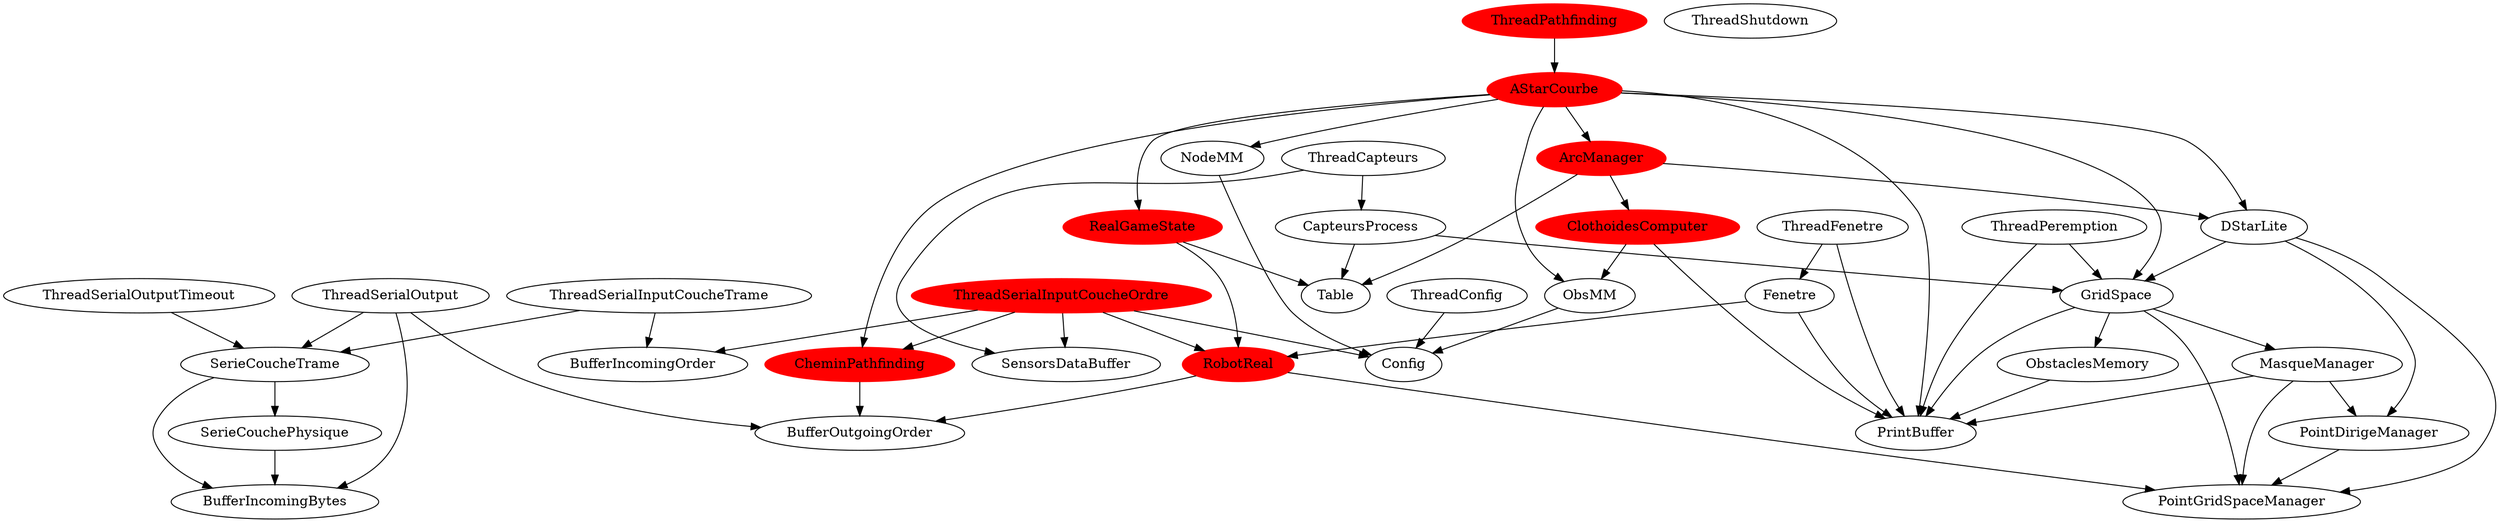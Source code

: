 digraph dependancesJava {
PrintBuffer;
ThreadCapteurs;
SensorsDataBuffer;
ThreadCapteurs -> SensorsDataBuffer;
CapteursProcess;
ThreadCapteurs -> CapteursProcess;
GridSpace;
CapteursProcess -> GridSpace;
PrintBuffer;
ObstaclesMemory -> PrintBuffer;
ObstaclesMemory;
GridSpace -> ObstaclesMemory;
PointGridSpaceManager;
GridSpace -> PointGridSpaceManager;
PrintBuffer;
GridSpace -> PrintBuffer;
MasqueManager;
GridSpace -> MasqueManager;
PointGridSpaceManager;
MasqueManager -> PointGridSpaceManager;
PointDirigeManager;
MasqueManager -> PointDirigeManager;
PointGridSpaceManager;
PointDirigeManager -> PointGridSpaceManager;
PrintBuffer;
MasqueManager -> PrintBuffer;
Table;
CapteursProcess -> Table;
ThreadConfig;
Config;
ThreadConfig -> Config;
ThreadPathfinding [color=red, style=filled];
AStarCourbe [color=red, style=filled];
ThreadPathfinding -> AStarCourbe;
DStarLite;
AStarCourbe -> DStarLite;
GridSpace;
DStarLite -> GridSpace;
PointGridSpaceManager;
DStarLite -> PointGridSpaceManager;
PointDirigeManager;
DStarLite -> PointDirigeManager;
ArcManager [color=red, style=filled];
AStarCourbe -> ArcManager;
DStarLite;
ArcManager -> DStarLite;
ClothoidesComputer [color=red, style=filled];
ArcManager -> ClothoidesComputer;
ObsMM;
ClothoidesComputer -> ObsMM;
Config;
ObsMM -> Config;
PrintBuffer;
ClothoidesComputer -> PrintBuffer;
Table;
ArcManager -> Table;
RealGameState [color=red, style=filled];
AStarCourbe -> RealGameState;
RobotReal [color=red, style=filled];
RealGameState -> RobotReal;
BufferOutgoingOrder;
RobotReal -> BufferOutgoingOrder;
PointGridSpaceManager;
RobotReal -> PointGridSpaceManager;
Table;
RealGameState -> Table;
CheminPathfinding [color=red, style=filled];
AStarCourbe -> CheminPathfinding;
BufferOutgoingOrder;
CheminPathfinding -> BufferOutgoingOrder;
NodeMM;
AStarCourbe -> NodeMM;
Config;
NodeMM -> Config;
GridSpace;
AStarCourbe -> GridSpace;
ObsMM;
AStarCourbe -> ObsMM;
PrintBuffer;
AStarCourbe -> PrintBuffer;
ThreadPeremption;
GridSpace;
ThreadPeremption -> GridSpace;
PrintBuffer;
ThreadPeremption -> PrintBuffer;
ThreadFenetre;
Fenetre;
ThreadFenetre -> Fenetre;
RobotReal [color=red, style=filled];
Fenetre -> RobotReal;
PrintBuffer;
Fenetre -> PrintBuffer;
PrintBuffer;
ThreadFenetre -> PrintBuffer;
ThreadSerialInputCoucheOrdre [color=red, style=filled];
Config;
ThreadSerialInputCoucheOrdre -> Config;
BufferIncomingOrder;
ThreadSerialInputCoucheOrdre -> BufferIncomingOrder;
SensorsDataBuffer;
ThreadSerialInputCoucheOrdre -> SensorsDataBuffer;
RobotReal [color=red, style=filled];
ThreadSerialInputCoucheOrdre -> RobotReal;
CheminPathfinding [color=red, style=filled];
ThreadSerialInputCoucheOrdre -> CheminPathfinding;
ThreadSerialInputCoucheTrame;
SerieCoucheTrame;
ThreadSerialInputCoucheTrame -> SerieCoucheTrame;
SerieCouchePhysique;
SerieCoucheTrame -> SerieCouchePhysique;
BufferIncomingBytes;
SerieCouchePhysique -> BufferIncomingBytes;
BufferIncomingBytes;
SerieCoucheTrame -> BufferIncomingBytes;
BufferIncomingOrder;
ThreadSerialInputCoucheTrame -> BufferIncomingOrder;
ThreadSerialOutput;
SerieCoucheTrame;
ThreadSerialOutput -> SerieCoucheTrame;
BufferOutgoingOrder;
ThreadSerialOutput -> BufferOutgoingOrder;
BufferIncomingBytes;
ThreadSerialOutput -> BufferIncomingBytes;
ThreadSerialOutputTimeout;
SerieCoucheTrame;
ThreadSerialOutputTimeout -> SerieCoucheTrame;
ThreadShutdown;
Config;
Table;
AStarCourbe [color=red, style=filled];
Fenetre;
ThreadShutdown;
ThreadCapteurs;
ThreadConfig;
ThreadPathfinding [color=red, style=filled];
ThreadPeremption;
ThreadFenetre;
ThreadSerialInputCoucheOrdre [color=red, style=filled];
ThreadSerialInputCoucheTrame;
ThreadSerialOutput;
ThreadSerialOutputTimeout;
ThreadCapteurs;
ThreadCapteurs;
ThreadConfig;
ThreadConfig;
ThreadPathfinding [color=red, style=filled];
ThreadPathfinding [color=red, style=filled];
ThreadPeremption;
ThreadPeremption;
ThreadFenetre;
ThreadFenetre;
ThreadSerialInputCoucheOrdre [color=red, style=filled];
ThreadSerialInputCoucheOrdre [color=red, style=filled];
ThreadSerialInputCoucheTrame;
ThreadSerialInputCoucheTrame;
ThreadSerialOutput;
ThreadSerialOutput;
ThreadSerialOutputTimeout;
ThreadSerialOutputTimeout;
}
